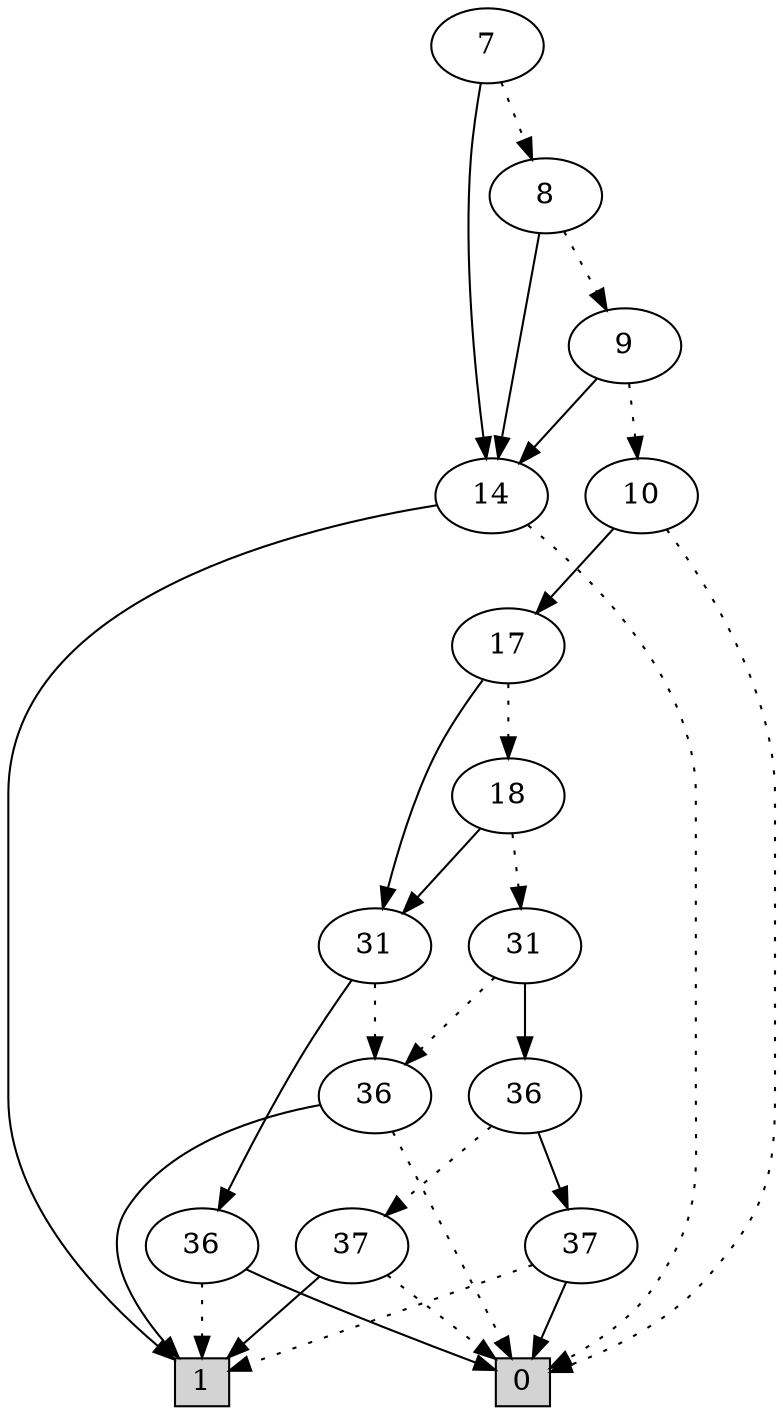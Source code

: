 digraph G {
0 [shape=box, label="0", style=filled, shape=box, height=0.3, width=0.3];
1 [shape=box, label="1", style=filled, shape=box, height=0.3, width=0.3];
9669 [label="7"];
9669 -> 9668 [style=dotted];
9669 -> 30 [style=filled];
9668 [label="8"];
9668 -> 9667 [style=dotted];
9668 -> 30 [style=filled];
9667 [label="9"];
9667 -> 9666 [style=dotted];
9667 -> 30 [style=filled];
9666 [label="10"];
9666 -> 0 [style=dotted];
9666 -> 9665 [style=filled];
9665 [label="17"];
9665 -> 9664 [style=dotted];
9665 -> 9663 [style=filled];
9664 [label="18"];
9664 -> 9662 [style=dotted];
9664 -> 9663 [style=filled];
9662 [label="31"];
9662 -> 74 [style=dotted];
9662 -> 8292 [style=filled];
74 [label="36"];
74 -> 0 [style=dotted];
74 -> 1 [style=filled];
8292 [label="36"];
8292 -> 76 [style=dotted];
8292 -> 77 [style=filled];
76 [label="37"];
76 -> 0 [style=dotted];
76 -> 1 [style=filled];
77 [label="37"];
77 -> 1 [style=dotted];
77 -> 0 [style=filled];
9663 [label="31"];
9663 -> 74 [style=dotted];
9663 -> 75 [style=filled];
75 [label="36"];
75 -> 1 [style=dotted];
75 -> 0 [style=filled];
30 [label="14"];
30 -> 0 [style=dotted];
30 -> 1 [style=filled];
}
